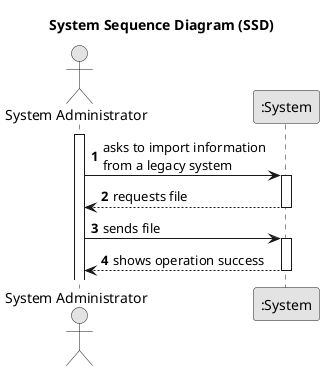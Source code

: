 @startuml
skinparam monochrome true
skinparam packageStyle rectangle
skinparam shadowing false

title System Sequence Diagram (SSD)

autonumber

actor "System Administrator" as Administrator
participant ":System" as System

activate Administrator

    Administrator -> System : asks to import information \nfrom a legacy system
    activate System

        System --> Administrator : requests file
    deactivate System

    Administrator -> System : sends file
    activate System

        System --> Administrator : shows operation success
    deactivate System


@enduml